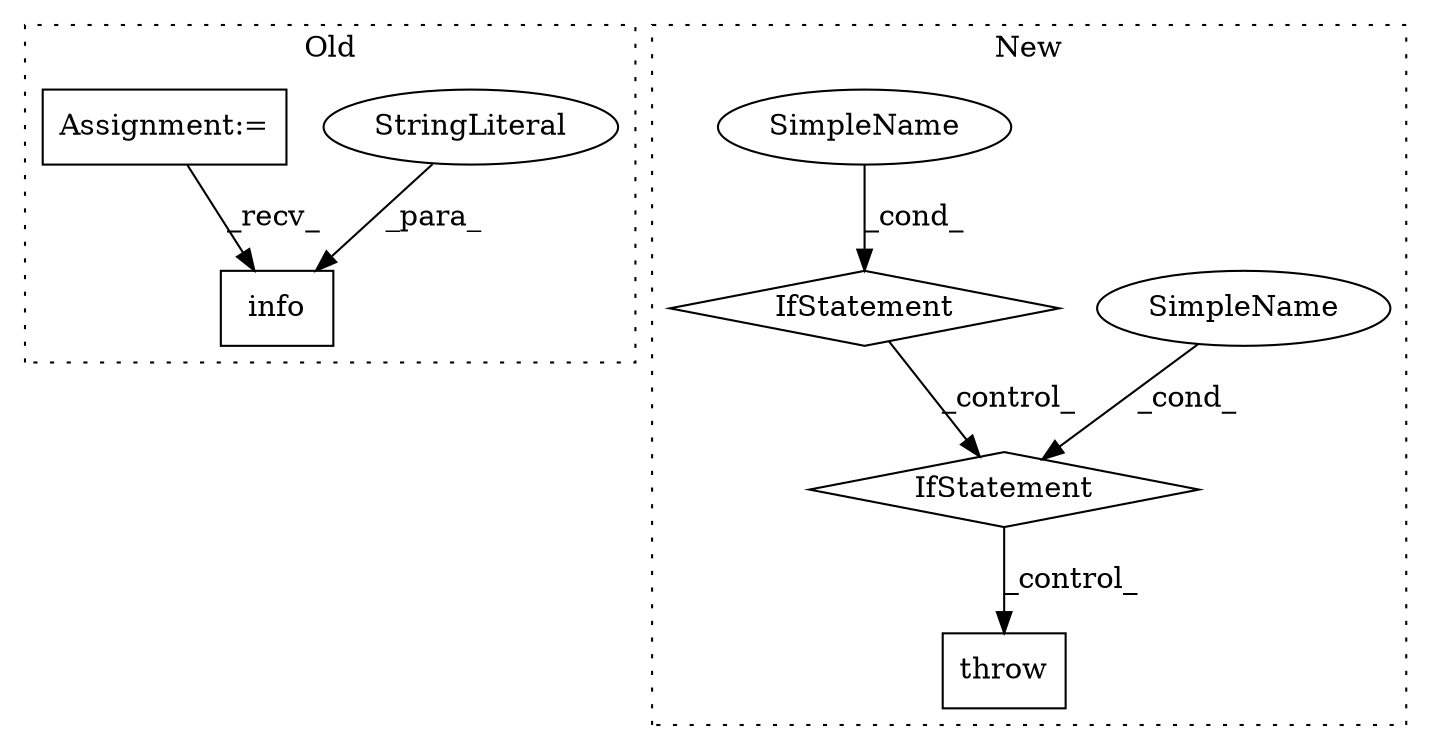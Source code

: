 digraph G {
subgraph cluster0 {
1 [label="info" a="32" s="1738,1813" l="5,1" shape="box"];
3 [label="StringLiteral" a="45" s="1743" l="57" shape="ellipse"];
8 [label="Assignment:=" a="7" s="620" l="6" shape="box"];
label = "Old";
style="dotted";
}
subgraph cluster1 {
2 [label="throw" a="53" s="1570" l="6" shape="box"];
4 [label="IfStatement" a="25" s="1509,1554" l="14,2" shape="diamond"];
5 [label="SimpleName" a="42" s="" l="" shape="ellipse"];
6 [label="SimpleName" a="42" s="" l="" shape="ellipse"];
7 [label="IfStatement" a="25" s="1471,1495" l="4,2" shape="diamond"];
label = "New";
style="dotted";
}
3 -> 1 [label="_para_"];
4 -> 2 [label="_control_"];
5 -> 4 [label="_cond_"];
6 -> 7 [label="_cond_"];
7 -> 4 [label="_control_"];
8 -> 1 [label="_recv_"];
}